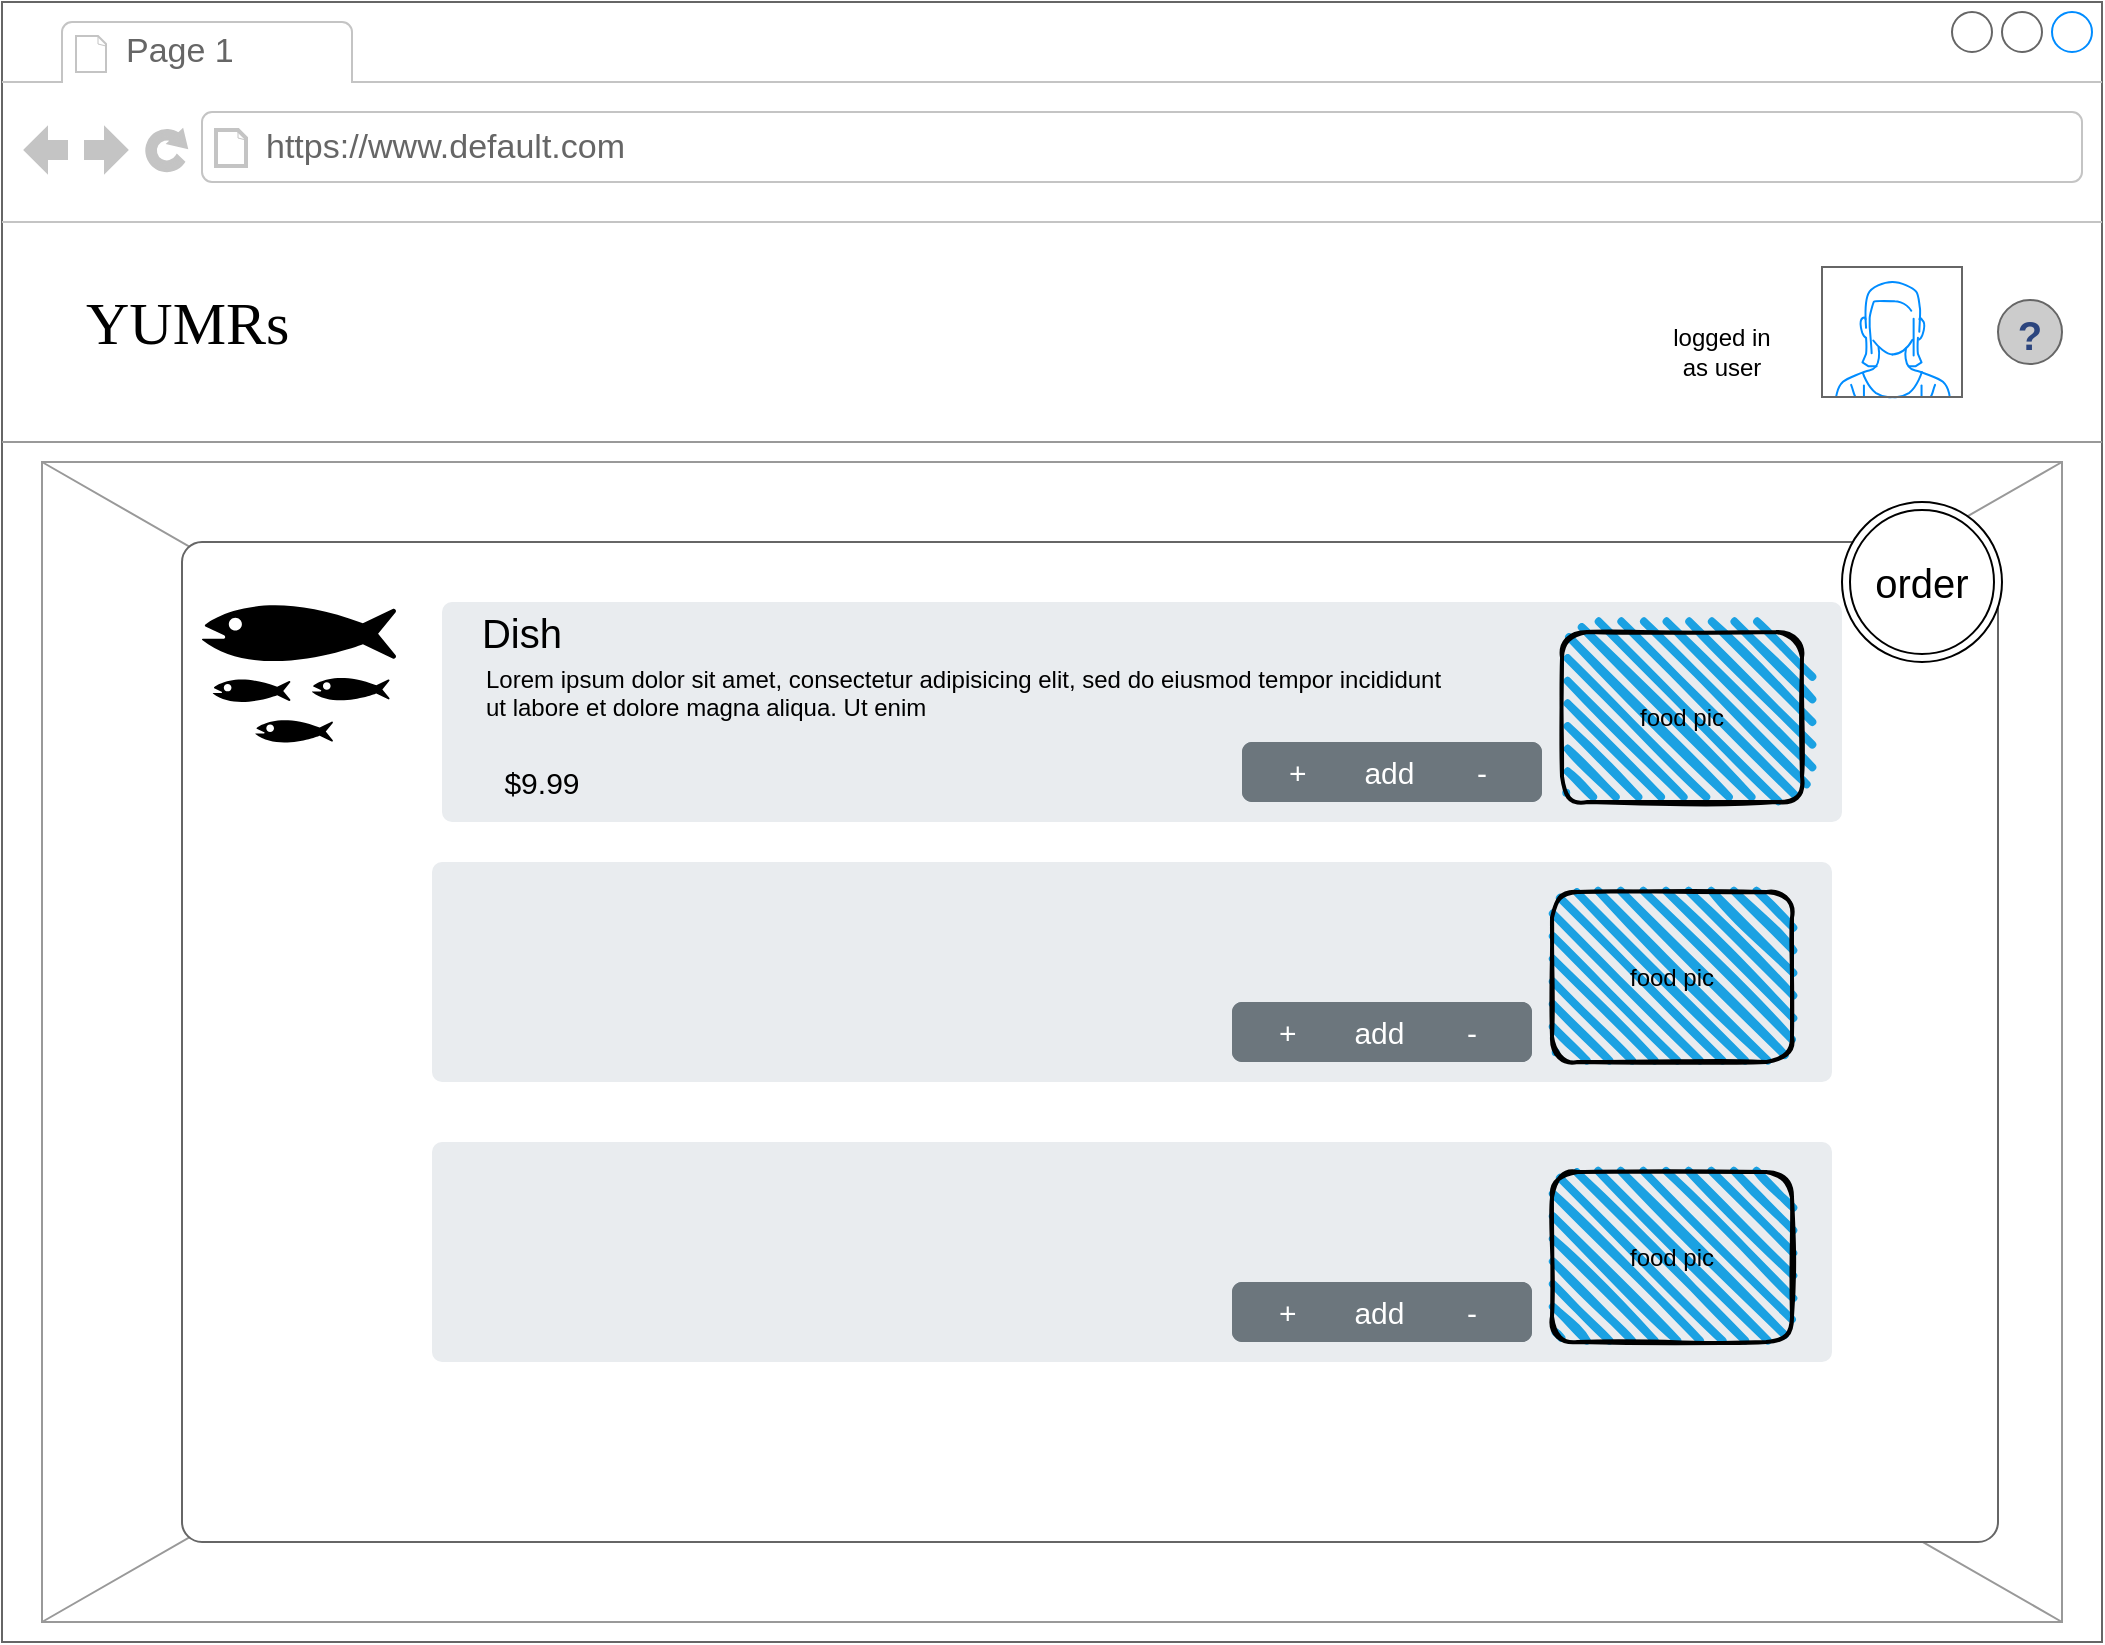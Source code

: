<mxfile version="16.5.2" type="device"><diagram name="Page-1" id="2cc2dc42-3aac-f2a9-1cec-7a8b7cbee084"><mxGraphModel dx="1741" dy="1815" grid="1" gridSize="10" guides="1" tooltips="1" connect="1" arrows="1" fold="1" page="1" pageScale="1" pageWidth="1100" pageHeight="850" background="none" math="0" shadow="0"><root><mxCell id="0"/><mxCell id="1" parent="0"/><mxCell id="7026571954dc6520-1" value="" style="strokeWidth=1;shadow=0;dashed=0;align=center;html=1;shape=mxgraph.mockup.containers.browserWindow;rSize=0;strokeColor=#666666;mainText=,;recursiveResize=0;rounded=0;labelBackgroundColor=none;fontFamily=Verdana;fontSize=12" parent="1" vertex="1"><mxGeometry x="-60" y="-40" width="1050" height="820" as="geometry"/></mxCell><mxCell id="7026571954dc6520-22" value="" style="verticalLabelPosition=bottom;shadow=0;dashed=0;align=center;html=1;verticalAlign=top;strokeWidth=1;shape=mxgraph.mockup.graphics.simpleIcon;strokeColor=#999999;fillColor=#ffffff;rounded=0;labelBackgroundColor=none;fontFamily=Verdana;fontSize=12;fontColor=#000000;" parent="7026571954dc6520-1" vertex="1"><mxGeometry x="20" y="230" width="1010" height="580" as="geometry"/></mxCell><mxCell id="7026571954dc6520-2" value="Page 1" style="strokeWidth=1;shadow=0;dashed=0;align=center;html=1;shape=mxgraph.mockup.containers.anchor;fontSize=17;fontColor=#666666;align=left;" parent="7026571954dc6520-1" vertex="1"><mxGeometry x="60" y="12" width="110" height="26" as="geometry"/></mxCell><mxCell id="7026571954dc6520-3" value="https://www.default.com" style="strokeWidth=1;shadow=0;dashed=0;align=center;html=1;shape=mxgraph.mockup.containers.anchor;rSize=0;fontSize=17;fontColor=#666666;align=left;" parent="7026571954dc6520-1" vertex="1"><mxGeometry x="130" y="60" width="250" height="26" as="geometry"/></mxCell><mxCell id="7026571954dc6520-4" value="YUMRs" style="text;html=1;points=[];align=left;verticalAlign=top;spacingTop=-4;fontSize=30;fontFamily=Verdana" parent="7026571954dc6520-1" vertex="1"><mxGeometry x="40" y="140" width="120" height="50" as="geometry"/></mxCell><mxCell id="7026571954dc6520-15" value="" style="verticalLabelPosition=bottom;shadow=0;dashed=0;align=center;html=1;verticalAlign=top;strokeWidth=1;shape=mxgraph.mockup.markup.line;strokeColor=#999999;rounded=0;labelBackgroundColor=none;fillColor=#ffffff;fontFamily=Verdana;fontSize=12;fontColor=#000000;" parent="7026571954dc6520-1" vertex="1"><mxGeometry y="210" width="1050" height="20" as="geometry"/></mxCell><mxCell id="lKbvZlW0d5WZILYgFXHk-2" value="" style="verticalLabelPosition=bottom;shadow=0;dashed=0;align=center;html=1;verticalAlign=top;strokeWidth=1;shape=mxgraph.mockup.containers.userFemale;strokeColor=#666666;strokeColor2=#008cff;" parent="7026571954dc6520-1" vertex="1"><mxGeometry x="910" y="132.5" width="70" height="65" as="geometry"/></mxCell><mxCell id="lKbvZlW0d5WZILYgFXHk-50" value="" style="verticalLabelPosition=bottom;shadow=0;dashed=0;align=center;html=1;verticalAlign=top;strokeWidth=1;shape=mxgraph.mockup.misc.help_icon;" parent="7026571954dc6520-1" vertex="1"><mxGeometry x="998" y="149" width="32" height="32" as="geometry"/></mxCell><mxCell id="lKbvZlW0d5WZILYgFXHk-26" value="" style="shape=mxgraph.mockup.containers.marginRect;rectMarginTop=10;strokeColor=#666666;strokeWidth=1;dashed=0;rounded=1;arcSize=5;recursiveResize=0;" parent="7026571954dc6520-1" vertex="1"><mxGeometry x="90" y="260" width="908" height="510" as="geometry"/></mxCell><mxCell id="6JBaFPZMc3V5xEf_UoLb-1" value="" style="shape=mxgraph.signs.animals.fish_hatchery;html=1;pointerEvents=1;fillColor=#000000;strokeColor=none;verticalLabelPosition=bottom;verticalAlign=top;align=center;sketch=0;" parent="lKbvZlW0d5WZILYgFXHk-26" vertex="1"><mxGeometry x="10" y="30" width="97" height="85" as="geometry"/></mxCell><mxCell id="6JBaFPZMc3V5xEf_UoLb-2" value="" style="html=1;shadow=0;dashed=0;shape=mxgraph.bootstrap.rrect;rSize=5;strokeColor=none;html=1;whiteSpace=wrap;fillColor=#E9ECEF;fontColor=#474E4F;align=left;spacing=15;fontSize=14;verticalAlign=top;spacingTop=40;" parent="lKbvZlW0d5WZILYgFXHk-26" vertex="1"><mxGeometry x="130" y="40" width="700" height="110" as="geometry"/></mxCell><mxCell id="6JBaFPZMc3V5xEf_UoLb-3" value="food pic" style="rounded=1;whiteSpace=wrap;html=1;strokeWidth=2;fillWeight=4;hachureGap=8;hachureAngle=45;fillColor=#1ba1e2;sketch=1;" parent="lKbvZlW0d5WZILYgFXHk-26" vertex="1"><mxGeometry x="690" y="55" width="120" height="85" as="geometry"/></mxCell><mxCell id="6JBaFPZMc3V5xEf_UoLb-5" value="Lorem ipsum dolor sit amet, consectetur adipisicing elit, sed do eiusmod tempor incididunt ut labore et dolore magna aliqua. Ut enim&amp;nbsp;" style="text;spacingTop=-5;whiteSpace=wrap;html=1;align=left;fontSize=12;fontFamily=Helvetica;fillColor=none;strokeColor=none;" parent="lKbvZlW0d5WZILYgFXHk-26" vertex="1"><mxGeometry x="150" y="70" width="490" height="30" as="geometry"/></mxCell><mxCell id="6JBaFPZMc3V5xEf_UoLb-6" value="&lt;font style=&quot;font-size: 15px&quot;&gt;$9.99&lt;/font&gt;" style="text;html=1;strokeColor=none;fillColor=none;align=center;verticalAlign=middle;whiteSpace=wrap;rounded=0;" parent="lKbvZlW0d5WZILYgFXHk-26" vertex="1"><mxGeometry x="150" y="115" width="60" height="30" as="geometry"/></mxCell><mxCell id="6JBaFPZMc3V5xEf_UoLb-8" value="" style="html=1;shadow=0;dashed=0;shape=mxgraph.bootstrap.rrect;rSize=5;strokeColor=none;html=1;whiteSpace=wrap;fillColor=#6C767D;fontColor=#ffffff;sketch=0;fontSize=15;" parent="lKbvZlW0d5WZILYgFXHk-26" vertex="1"><mxGeometry x="530" y="110" width="150" height="30" as="geometry"/></mxCell><mxCell id="6JBaFPZMc3V5xEf_UoLb-9" value="+&amp;nbsp;" style="strokeColor=inherit;fillColor=inherit;gradientColor=inherit;fontColor=inherit;html=1;shadow=0;dashed=0;shape=mxgraph.bootstrap.leftButton;rSize=5;perimeter=none;whiteSpace=wrap;resizeHeight=1;sketch=0;fontSize=15;" parent="6JBaFPZMc3V5xEf_UoLb-8" vertex="1"><mxGeometry width="60" height="30" relative="1" as="geometry"/></mxCell><mxCell id="6JBaFPZMc3V5xEf_UoLb-10" value="add item" style="strokeColor=inherit;fillColor=inherit;gradientColor=inherit;fontColor=inherit;html=1;shadow=0;dashed=0;perimeter=none;whiteSpace=wrap;resizeHeight=1;sketch=0;fontSize=15;" parent="6JBaFPZMc3V5xEf_UoLb-8" vertex="1"><mxGeometry width="60" height="30" relative="1" as="geometry"><mxPoint x="60" as="offset"/></mxGeometry></mxCell><mxCell id="6JBaFPZMc3V5xEf_UoLb-11" value="-" style="strokeColor=inherit;fillColor=inherit;gradientColor=inherit;fontColor=inherit;html=1;shadow=0;dashed=0;shape=mxgraph.bootstrap.rightButton;rSize=5;perimeter=none;whiteSpace=wrap;resizeHeight=1;sketch=0;fontSize=15;" parent="6JBaFPZMc3V5xEf_UoLb-8" vertex="1"><mxGeometry x="1" width="60" height="30" relative="1" as="geometry"><mxPoint x="-60" as="offset"/></mxGeometry></mxCell><mxCell id="6JBaFPZMc3V5xEf_UoLb-12" value="Dish" style="text;html=1;strokeColor=none;fillColor=none;align=center;verticalAlign=middle;whiteSpace=wrap;rounded=0;fontSize=20;" parent="lKbvZlW0d5WZILYgFXHk-26" vertex="1"><mxGeometry x="110" y="30" width="120" height="50" as="geometry"/></mxCell><mxCell id="6JBaFPZMc3V5xEf_UoLb-13" value="Dish" style="text;html=1;strokeColor=none;fillColor=none;align=center;verticalAlign=middle;whiteSpace=wrap;rounded=0;fontSize=20;" parent="lKbvZlW0d5WZILYgFXHk-26" vertex="1"><mxGeometry x="105" y="160" width="120" height="50" as="geometry"/></mxCell><mxCell id="6JBaFPZMc3V5xEf_UoLb-14" value="&lt;font style=&quot;font-size: 15px&quot;&gt;$9.99&lt;/font&gt;" style="text;html=1;strokeColor=none;fillColor=none;align=center;verticalAlign=middle;whiteSpace=wrap;rounded=0;" parent="lKbvZlW0d5WZILYgFXHk-26" vertex="1"><mxGeometry x="145" y="245" width="60" height="30" as="geometry"/></mxCell><mxCell id="6JBaFPZMc3V5xEf_UoLb-15" value="Lorem ipsum dolor sit amet, consectetur adipisicing elit, sed do eiusmod tempor incididunt ut labore et dolore magna aliqua. Ut enim&amp;nbsp;" style="text;spacingTop=-5;whiteSpace=wrap;html=1;align=left;fontSize=12;fontFamily=Helvetica;fillColor=none;strokeColor=none;" parent="lKbvZlW0d5WZILYgFXHk-26" vertex="1"><mxGeometry x="145" y="200" width="490" height="30" as="geometry"/></mxCell><mxCell id="6JBaFPZMc3V5xEf_UoLb-16" value="" style="html=1;shadow=0;dashed=0;shape=mxgraph.bootstrap.rrect;rSize=5;strokeColor=none;html=1;whiteSpace=wrap;fillColor=#E9ECEF;fontColor=#474E4F;align=left;spacing=15;fontSize=14;verticalAlign=top;spacingTop=40;" parent="lKbvZlW0d5WZILYgFXHk-26" vertex="1"><mxGeometry x="125" y="170" width="700" height="110" as="geometry"/></mxCell><mxCell id="6JBaFPZMc3V5xEf_UoLb-17" value="" style="html=1;shadow=0;dashed=0;shape=mxgraph.bootstrap.rrect;rSize=5;strokeColor=none;html=1;whiteSpace=wrap;fillColor=#6C767D;fontColor=#ffffff;sketch=0;fontSize=15;" parent="lKbvZlW0d5WZILYgFXHk-26" vertex="1"><mxGeometry x="525" y="240" width="150" height="30" as="geometry"/></mxCell><mxCell id="6JBaFPZMc3V5xEf_UoLb-18" value="+&amp;nbsp;" style="strokeColor=inherit;fillColor=inherit;gradientColor=inherit;fontColor=inherit;html=1;shadow=0;dashed=0;shape=mxgraph.bootstrap.leftButton;rSize=5;perimeter=none;whiteSpace=wrap;resizeHeight=1;sketch=0;fontSize=15;" parent="6JBaFPZMc3V5xEf_UoLb-17" vertex="1"><mxGeometry width="60" height="30" relative="1" as="geometry"/></mxCell><mxCell id="6JBaFPZMc3V5xEf_UoLb-19" value="add item" style="strokeColor=inherit;fillColor=inherit;gradientColor=inherit;fontColor=inherit;html=1;shadow=0;dashed=0;perimeter=none;whiteSpace=wrap;resizeHeight=1;sketch=0;fontSize=15;" parent="6JBaFPZMc3V5xEf_UoLb-17" vertex="1"><mxGeometry width="60" height="30" relative="1" as="geometry"><mxPoint x="60" as="offset"/></mxGeometry></mxCell><mxCell id="6JBaFPZMc3V5xEf_UoLb-20" value="-" style="strokeColor=inherit;fillColor=inherit;gradientColor=inherit;fontColor=inherit;html=1;shadow=0;dashed=0;shape=mxgraph.bootstrap.rightButton;rSize=5;perimeter=none;whiteSpace=wrap;resizeHeight=1;sketch=0;fontSize=15;" parent="6JBaFPZMc3V5xEf_UoLb-17" vertex="1"><mxGeometry x="1" width="60" height="30" relative="1" as="geometry"><mxPoint x="-60" as="offset"/></mxGeometry></mxCell><mxCell id="6JBaFPZMc3V5xEf_UoLb-21" value="food pic" style="rounded=1;whiteSpace=wrap;html=1;strokeWidth=2;fillWeight=4;hachureGap=8;hachureAngle=45;fillColor=#1ba1e2;sketch=1;" parent="lKbvZlW0d5WZILYgFXHk-26" vertex="1"><mxGeometry x="685" y="185" width="120" height="85" as="geometry"/></mxCell><mxCell id="6JBaFPZMc3V5xEf_UoLb-22" value="Dish" style="text;html=1;strokeColor=none;fillColor=none;align=center;verticalAlign=middle;whiteSpace=wrap;rounded=0;fontSize=20;" parent="lKbvZlW0d5WZILYgFXHk-26" vertex="1"><mxGeometry x="105" y="300" width="120" height="50" as="geometry"/></mxCell><mxCell id="6JBaFPZMc3V5xEf_UoLb-23" value="&lt;font style=&quot;font-size: 15px&quot;&gt;$9.99&lt;/font&gt;" style="text;html=1;strokeColor=none;fillColor=none;align=center;verticalAlign=middle;whiteSpace=wrap;rounded=0;" parent="lKbvZlW0d5WZILYgFXHk-26" vertex="1"><mxGeometry x="145" y="385" width="60" height="30" as="geometry"/></mxCell><mxCell id="6JBaFPZMc3V5xEf_UoLb-24" value="Lorem ipsum dolor sit amet, consectetur adipisicing elit, sed do eiusmod tempor incididunt ut labore et dolore magna aliqua. Ut enim&amp;nbsp;" style="text;spacingTop=-5;whiteSpace=wrap;html=1;align=left;fontSize=12;fontFamily=Helvetica;fillColor=none;strokeColor=none;" parent="lKbvZlW0d5WZILYgFXHk-26" vertex="1"><mxGeometry x="145" y="340" width="490" height="30" as="geometry"/></mxCell><mxCell id="6JBaFPZMc3V5xEf_UoLb-25" value="" style="html=1;shadow=0;dashed=0;shape=mxgraph.bootstrap.rrect;rSize=5;strokeColor=none;html=1;whiteSpace=wrap;fillColor=#E9ECEF;fontColor=#474E4F;align=left;spacing=15;fontSize=14;verticalAlign=top;spacingTop=40;" parent="lKbvZlW0d5WZILYgFXHk-26" vertex="1"><mxGeometry x="125" y="310" width="700" height="110" as="geometry"/></mxCell><mxCell id="6JBaFPZMc3V5xEf_UoLb-26" value="" style="html=1;shadow=0;dashed=0;shape=mxgraph.bootstrap.rrect;rSize=5;strokeColor=none;html=1;whiteSpace=wrap;fillColor=#6C767D;fontColor=#ffffff;sketch=0;fontSize=15;" parent="lKbvZlW0d5WZILYgFXHk-26" vertex="1"><mxGeometry x="525" y="380" width="150" height="30" as="geometry"/></mxCell><mxCell id="6JBaFPZMc3V5xEf_UoLb-27" value="+&amp;nbsp;" style="strokeColor=inherit;fillColor=inherit;gradientColor=inherit;fontColor=inherit;html=1;shadow=0;dashed=0;shape=mxgraph.bootstrap.leftButton;rSize=5;perimeter=none;whiteSpace=wrap;resizeHeight=1;sketch=0;fontSize=15;" parent="6JBaFPZMc3V5xEf_UoLb-26" vertex="1"><mxGeometry width="60" height="30" relative="1" as="geometry"/></mxCell><mxCell id="6JBaFPZMc3V5xEf_UoLb-28" value="add item" style="strokeColor=inherit;fillColor=inherit;gradientColor=inherit;fontColor=inherit;html=1;shadow=0;dashed=0;perimeter=none;whiteSpace=wrap;resizeHeight=1;sketch=0;fontSize=15;" parent="6JBaFPZMc3V5xEf_UoLb-26" vertex="1"><mxGeometry width="60" height="30" relative="1" as="geometry"><mxPoint x="60" as="offset"/></mxGeometry></mxCell><mxCell id="6JBaFPZMc3V5xEf_UoLb-29" value="-" style="strokeColor=inherit;fillColor=inherit;gradientColor=inherit;fontColor=inherit;html=1;shadow=0;dashed=0;shape=mxgraph.bootstrap.rightButton;rSize=5;perimeter=none;whiteSpace=wrap;resizeHeight=1;sketch=0;fontSize=15;" parent="6JBaFPZMc3V5xEf_UoLb-26" vertex="1"><mxGeometry x="1" width="60" height="30" relative="1" as="geometry"><mxPoint x="-60" as="offset"/></mxGeometry></mxCell><mxCell id="6JBaFPZMc3V5xEf_UoLb-30" value="food pic" style="rounded=1;whiteSpace=wrap;html=1;strokeWidth=2;fillWeight=4;hachureGap=8;hachureAngle=45;fillColor=#1ba1e2;sketch=1;" parent="lKbvZlW0d5WZILYgFXHk-26" vertex="1"><mxGeometry x="685" y="325" width="120" height="85" as="geometry"/></mxCell><mxCell id="6JBaFPZMc3V5xEf_UoLb-31" value="order" style="ellipse;shape=doubleEllipse;whiteSpace=wrap;html=1;aspect=fixed;fontSize=20;" parent="lKbvZlW0d5WZILYgFXHk-26" vertex="1"><mxGeometry x="830" y="-10" width="80" height="80" as="geometry"/></mxCell><mxCell id="9b_cnBMiHecmV1tk-27G-1" value="logged in as user" style="text;html=1;strokeColor=none;fillColor=none;align=center;verticalAlign=middle;whiteSpace=wrap;rounded=0;" vertex="1" parent="7026571954dc6520-1"><mxGeometry x="830" y="160" width="60" height="30" as="geometry"/></mxCell></root></mxGraphModel></diagram></mxfile>